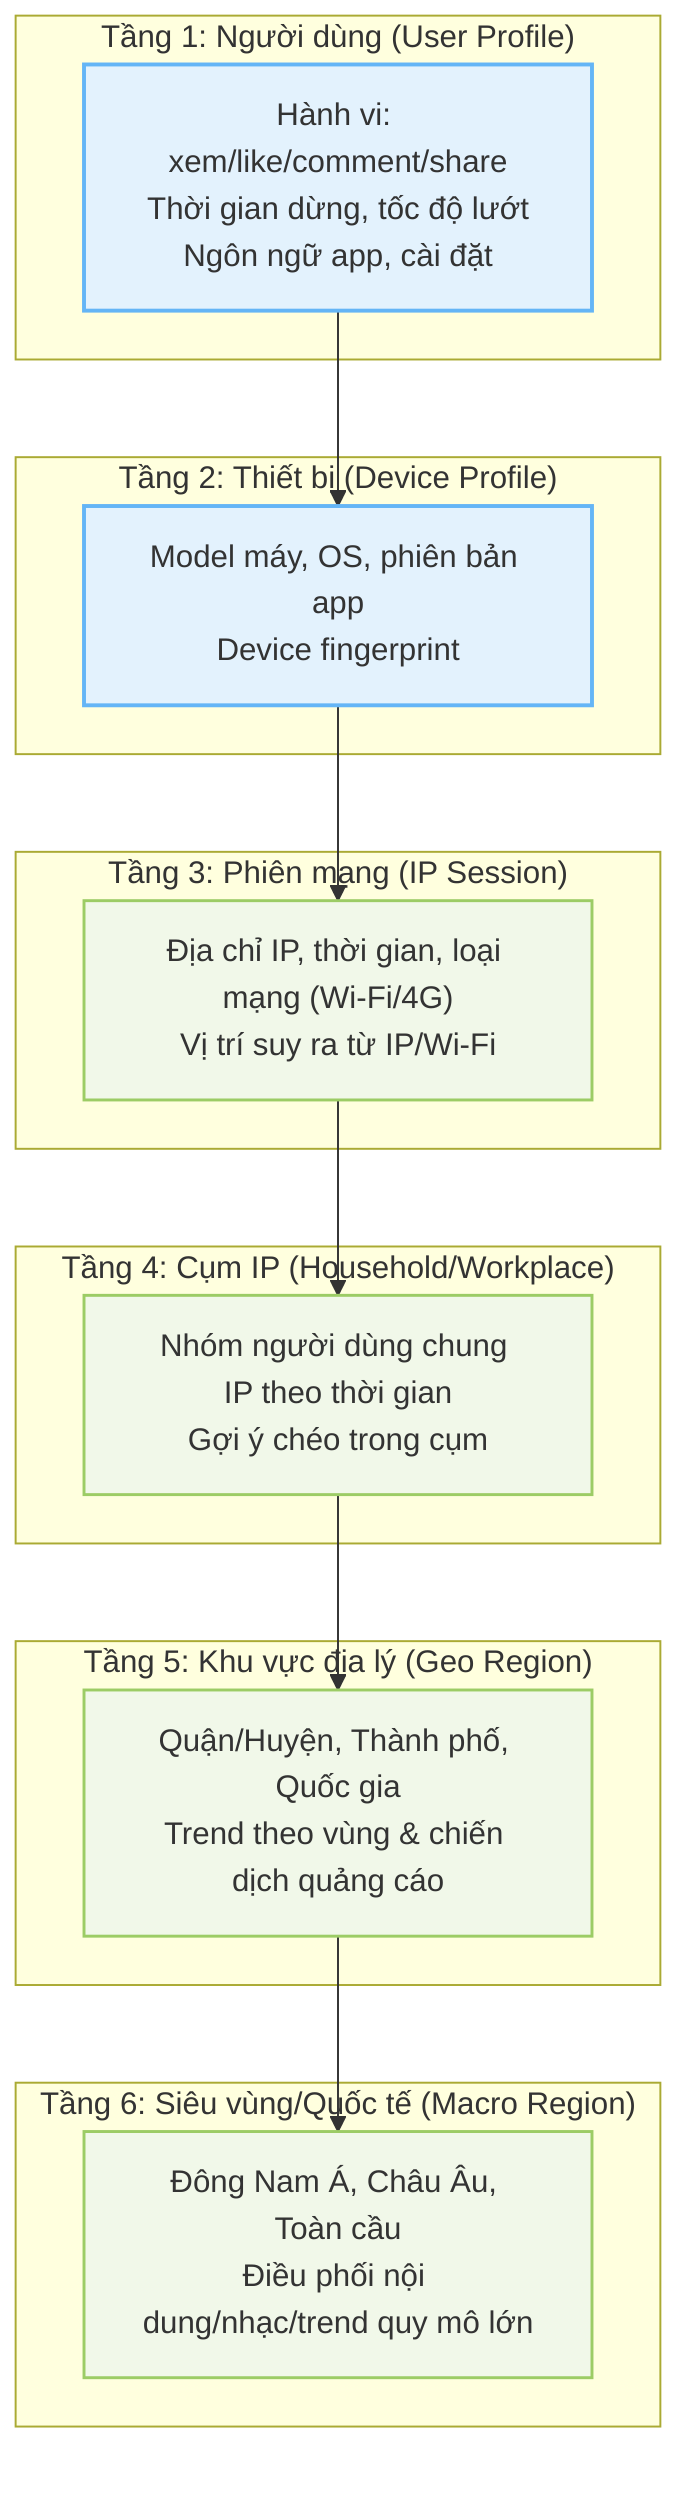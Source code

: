 flowchart TD

subgraph T1["Tầng 1: Người dùng (User Profile)"]
  U["Hành vi: xem/like/comment/share<br/>Thời gian dừng, tốc độ lướt<br/>Ngôn ngữ app, cài đặt"]
end

subgraph T2["Tầng 2: Thiết bị (Device Profile)"]
  D["Model máy, OS, phiên bản app<br/>Device fingerprint"]
end

subgraph T3["Tầng 3: Phiên mạng (IP Session)"]
  IPS["Địa chỉ IP, thời gian, loại mạng (Wi-Fi/4G)<br/>Vị trí suy ra từ IP/Wi-Fi"]
end

subgraph T4["Tầng 4: Cụm IP (Household/Workplace)"]
  H["Nhóm người dùng chung IP theo thời gian<br/>Gợi ý chéo trong cụm"]
end

subgraph T5["Tầng 5: Khu vực địa lý (Geo Region)"]
  G["Quận/Huyện, Thành phố, Quốc gia<br/>Trend theo vùng & chiến dịch quảng cáo"]
end

subgraph T6["Tầng 6: Siêu vùng/Quốc tế (Macro Region)"]
  M["Đông Nam Á, Châu Âu, Toàn cầu<br/>Điều phối nội dung/nhạc/trend quy mô lớn"]
end

U --> D --> IPS --> H --> G --> M

classDef strong fill:#e3f2fd,stroke:#64b5f6,stroke-width:2px;
classDef mild fill:#f1f8e9,stroke:#9ccc65,stroke-width:1.5px;

class U,D strong
class IPS,H,G,M mild
